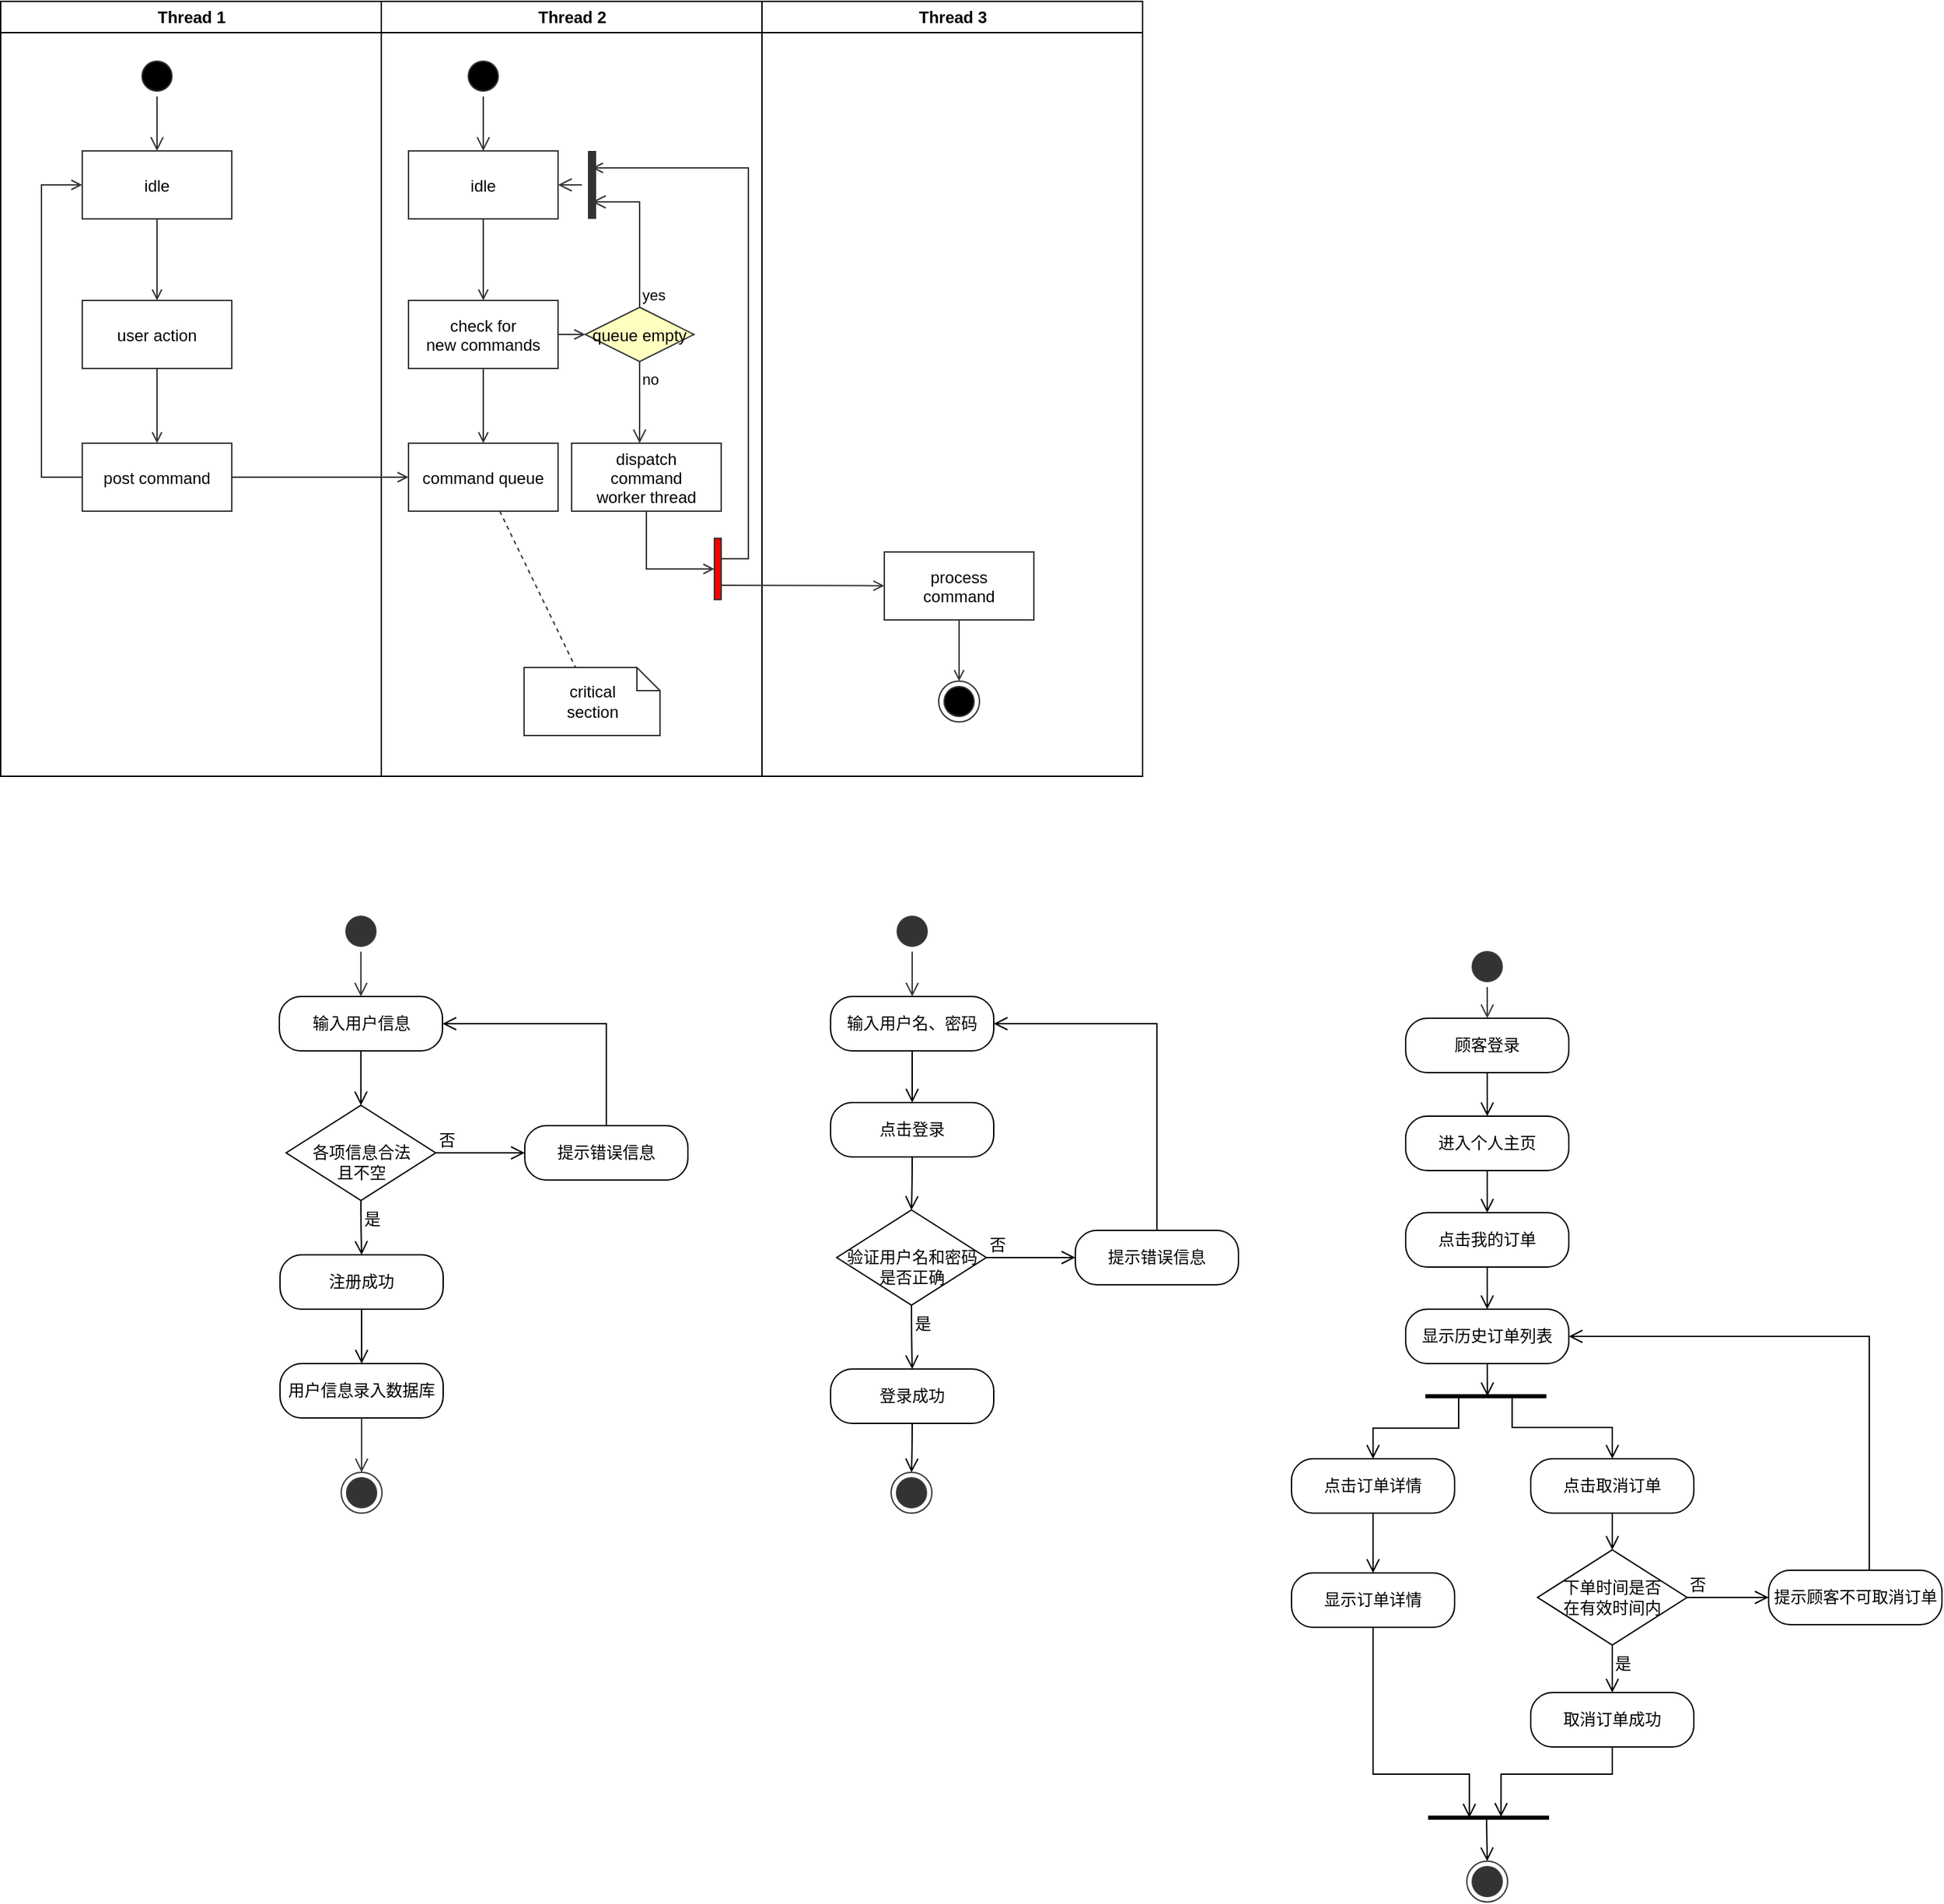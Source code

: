 <mxfile version="20.6.0" type="github">
  <diagram name="Page-1" id="e7e014a7-5840-1c2e-5031-d8a46d1fe8dd">
    <mxGraphModel dx="864" dy="866" grid="0" gridSize="10" guides="1" tooltips="1" connect="1" arrows="1" fold="1" page="1" pageScale="1" pageWidth="2336" pageHeight="1654" background="none" math="0" shadow="0">
      <root>
        <mxCell id="0" />
        <mxCell id="1" parent="0" />
        <mxCell id="2" value="Thread 1" style="swimlane;whiteSpace=wrap" parent="1" vertex="1">
          <mxGeometry x="164.5" y="128" width="280" height="570" as="geometry" />
        </mxCell>
        <mxCell id="5" value="" style="ellipse;shape=startState;fillColor=#000000;strokeColor=#333333;" parent="2" vertex="1">
          <mxGeometry x="100" y="40" width="30" height="30" as="geometry" />
        </mxCell>
        <mxCell id="6" value="" style="edgeStyle=elbowEdgeStyle;elbow=horizontal;verticalAlign=bottom;endArrow=open;endSize=8;strokeColor=#333333;endFill=1;rounded=0" parent="2" source="5" target="7" edge="1">
          <mxGeometry x="100" y="40" as="geometry">
            <mxPoint x="115" y="110" as="targetPoint" />
          </mxGeometry>
        </mxCell>
        <mxCell id="7" value="idle" style="strokeColor=#333333;" parent="2" vertex="1">
          <mxGeometry x="60" y="110" width="110" height="50" as="geometry" />
        </mxCell>
        <mxCell id="8" value="user action" style="strokeColor=#333333;" parent="2" vertex="1">
          <mxGeometry x="60" y="220" width="110" height="50" as="geometry" />
        </mxCell>
        <mxCell id="9" value="" style="endArrow=open;strokeColor=#333333;endFill=1;rounded=0" parent="2" source="7" target="8" edge="1">
          <mxGeometry relative="1" as="geometry" />
        </mxCell>
        <mxCell id="10" value="post command" style="strokeColor=#333333;" parent="2" vertex="1">
          <mxGeometry x="60" y="325" width="110" height="50" as="geometry" />
        </mxCell>
        <mxCell id="11" value="" style="endArrow=open;strokeColor=#333333;endFill=1;rounded=0" parent="2" source="8" target="10" edge="1">
          <mxGeometry relative="1" as="geometry" />
        </mxCell>
        <mxCell id="12" value="" style="edgeStyle=elbowEdgeStyle;elbow=horizontal;strokeColor=#333333;endArrow=open;endFill=1;rounded=0" parent="2" source="10" target="7" edge="1">
          <mxGeometry width="100" height="100" relative="1" as="geometry">
            <mxPoint x="160" y="290" as="sourcePoint" />
            <mxPoint x="260" y="190" as="targetPoint" />
            <Array as="points">
              <mxPoint x="30" y="250" />
            </Array>
          </mxGeometry>
        </mxCell>
        <mxCell id="3" value="Thread 2" style="swimlane;whiteSpace=wrap" parent="1" vertex="1">
          <mxGeometry x="444.5" y="128" width="280" height="570" as="geometry" />
        </mxCell>
        <mxCell id="13" value="" style="ellipse;shape=startState;fillColor=#000000;strokeColor=#333333;" parent="3" vertex="1">
          <mxGeometry x="60" y="40" width="30" height="30" as="geometry" />
        </mxCell>
        <mxCell id="14" value="" style="edgeStyle=elbowEdgeStyle;elbow=horizontal;verticalAlign=bottom;endArrow=open;endSize=8;strokeColor=#333333;endFill=1;rounded=0" parent="3" source="13" target="15" edge="1">
          <mxGeometry x="40" y="20" as="geometry">
            <mxPoint x="55" y="90" as="targetPoint" />
          </mxGeometry>
        </mxCell>
        <mxCell id="15" value="idle" style="strokeColor=#333333;" parent="3" vertex="1">
          <mxGeometry x="20" y="110" width="110" height="50" as="geometry" />
        </mxCell>
        <mxCell id="16" value="check for &#xa;new commands" style="strokeColor=#333333;" parent="3" vertex="1">
          <mxGeometry x="20" y="220" width="110" height="50" as="geometry" />
        </mxCell>
        <mxCell id="17" value="" style="endArrow=open;strokeColor=#333333;endFill=1;rounded=0" parent="3" source="15" target="16" edge="1">
          <mxGeometry relative="1" as="geometry" />
        </mxCell>
        <mxCell id="18" value="command queue" style="strokeColor=#333333;" parent="3" vertex="1">
          <mxGeometry x="20" y="325" width="110" height="50" as="geometry" />
        </mxCell>
        <mxCell id="19" value="" style="endArrow=open;strokeColor=#333333;endFill=1;rounded=0" parent="3" source="16" target="18" edge="1">
          <mxGeometry relative="1" as="geometry" />
        </mxCell>
        <mxCell id="21" value="queue empty" style="rhombus;fillColor=#ffffc0;strokeColor=#333333;" parent="3" vertex="1">
          <mxGeometry x="150" y="225" width="80" height="40" as="geometry" />
        </mxCell>
        <mxCell id="22" value="yes" style="edgeStyle=elbowEdgeStyle;elbow=horizontal;align=left;verticalAlign=bottom;endArrow=open;endSize=8;strokeColor=#333333;exitX=0.5;exitY=0;endFill=1;rounded=0;entryX=0.75;entryY=0.5;entryPerimeter=0" parent="3" source="21" target="25" edge="1">
          <mxGeometry x="-1" relative="1" as="geometry">
            <mxPoint x="160" y="150" as="targetPoint" />
            <Array as="points">
              <mxPoint x="190" y="180" />
            </Array>
          </mxGeometry>
        </mxCell>
        <mxCell id="23" value="no" style="edgeStyle=elbowEdgeStyle;elbow=horizontal;align=left;verticalAlign=top;endArrow=open;endSize=8;strokeColor=#333333;endFill=1;rounded=0" parent="3" source="21" target="30" edge="1">
          <mxGeometry x="-1" relative="1" as="geometry">
            <mxPoint x="190" y="305" as="targetPoint" />
          </mxGeometry>
        </mxCell>
        <mxCell id="24" value="" style="endArrow=open;strokeColor=#333333;endFill=1;rounded=0" parent="3" source="16" target="21" edge="1">
          <mxGeometry relative="1" as="geometry" />
        </mxCell>
        <mxCell id="25" value="" style="shape=line;strokeWidth=6;strokeColor=#333333;rotation=90" parent="3" vertex="1">
          <mxGeometry x="130" y="127.5" width="50" height="15" as="geometry" />
        </mxCell>
        <mxCell id="26" value="" style="edgeStyle=elbowEdgeStyle;elbow=horizontal;verticalAlign=bottom;endArrow=open;endSize=8;strokeColor=#333333;endFill=1;rounded=0" parent="3" source="25" target="15" edge="1">
          <mxGeometry x="130" y="90" as="geometry">
            <mxPoint x="230" y="140" as="targetPoint" />
          </mxGeometry>
        </mxCell>
        <mxCell id="30" value="dispatch&#xa;command&#xa;worker thread" style="strokeColor=#333333;" parent="3" vertex="1">
          <mxGeometry x="140" y="325" width="110" height="50" as="geometry" />
        </mxCell>
        <mxCell id="31" value="critical&#xa;section" style="shape=note;whiteSpace=wrap;size=17;strokeColor=#333333;" parent="3" vertex="1">
          <mxGeometry x="105" y="490" width="100" height="50" as="geometry" />
        </mxCell>
        <mxCell id="32" value="" style="endArrow=none;strokeColor=#333333;endFill=0;rounded=0;dashed=1" parent="3" source="18" target="31" edge="1">
          <mxGeometry relative="1" as="geometry" />
        </mxCell>
        <mxCell id="34" value="" style="whiteSpace=wrap;strokeColor=#333333;fillColor=#FF0000" parent="3" vertex="1">
          <mxGeometry x="245" y="395" width="5" height="45" as="geometry" />
        </mxCell>
        <mxCell id="41" value="" style="edgeStyle=elbowEdgeStyle;elbow=horizontal;entryX=0;entryY=0.5;strokeColor=#333333;endArrow=open;endFill=1;rounded=0" parent="3" source="30" target="34" edge="1">
          <mxGeometry width="100" height="100" relative="1" as="geometry">
            <mxPoint x="60" y="480" as="sourcePoint" />
            <mxPoint x="160" y="380" as="targetPoint" />
            <Array as="points">
              <mxPoint x="195" y="400" />
            </Array>
          </mxGeometry>
        </mxCell>
        <mxCell id="4" value="Thread 3" style="swimlane;whiteSpace=wrap" parent="1" vertex="1">
          <mxGeometry x="724.5" y="128" width="280" height="570" as="geometry" />
        </mxCell>
        <mxCell id="33" value="process&#xa;command" style="strokeColor=#333333;" parent="4" vertex="1">
          <mxGeometry x="90" y="405" width="110" height="50" as="geometry" />
        </mxCell>
        <mxCell id="35" value="" style="edgeStyle=elbowEdgeStyle;elbow=horizontal;strokeColor=#333333;endArrow=open;endFill=1;rounded=0;entryX=0.25;entryY=0.5;entryPerimeter=0" parent="4" target="25" edge="1">
          <mxGeometry width="100" height="100" relative="1" as="geometry">
            <mxPoint x="-30" y="410" as="sourcePoint" />
            <mxPoint x="-120" y="120" as="targetPoint" />
            <Array as="points">
              <mxPoint x="-10" y="135" />
            </Array>
          </mxGeometry>
        </mxCell>
        <mxCell id="37" value="" style="edgeStyle=none;strokeColor=#333333;endArrow=open;endFill=1;rounded=0" parent="4" target="33" edge="1">
          <mxGeometry width="100" height="100" relative="1" as="geometry">
            <mxPoint x="-30" y="429.5" as="sourcePoint" />
            <mxPoint x="90" y="429.5" as="targetPoint" />
          </mxGeometry>
        </mxCell>
        <mxCell id="38" value="" style="ellipse;shape=endState;fillColor=#000000;strokeColor=#333333;" parent="4" vertex="1">
          <mxGeometry x="130" y="500" width="30" height="30" as="geometry" />
        </mxCell>
        <mxCell id="39" value="" style="endArrow=open;strokeColor=#333333;endFill=1;rounded=0" parent="4" source="33" target="38" edge="1">
          <mxGeometry relative="1" as="geometry" />
        </mxCell>
        <mxCell id="20" value="" style="endArrow=open;strokeColor=#333333;endFill=1;rounded=0" parent="1" source="10" target="18" edge="1">
          <mxGeometry relative="1" as="geometry" />
        </mxCell>
        <mxCell id="2PEdcS31-i6fL5ac7267-42" value="" style="html=1;verticalAlign=bottom;endArrow=open;endSize=8;rounded=0;targetPerimeterSpacing=8;entryX=0.5;entryY=0;entryDx=0;entryDy=0;fontStyle=0;fontSize=12;startArrow=none;exitX=0.5;exitY=1;exitDx=0;exitDy=0;fillColor=#eeeeee;strokeColor=#36393d;" edge="1" source="2PEdcS31-i6fL5ac7267-41" parent="1" target="2PEdcS31-i6fL5ac7267-43">
          <mxGeometry relative="1" as="geometry">
            <mxPoint x="429.5" y="840" as="targetPoint" />
            <mxPoint x="430" y="800" as="sourcePoint" />
          </mxGeometry>
        </mxCell>
        <mxCell id="2PEdcS31-i6fL5ac7267-43" value="输入用户信息" style="rounded=1;whiteSpace=wrap;html=1;arcSize=40;fontStyle=0;fontSize=12;" vertex="1" parent="1">
          <mxGeometry x="369.5" y="860" width="120" height="40" as="geometry" />
        </mxCell>
        <mxCell id="2PEdcS31-i6fL5ac7267-44" value="" style="edgeStyle=orthogonalEdgeStyle;html=1;verticalAlign=bottom;endArrow=open;endSize=8;rounded=0;sourcePerimeterSpacing=8;targetPerimeterSpacing=8;curved=1;exitX=0.5;exitY=1;exitDx=0;exitDy=0;entryX=0.5;entryY=0;entryDx=0;entryDy=0;fontStyle=0;fontSize=12;" edge="1" source="2PEdcS31-i6fL5ac7267-43" parent="1" target="2PEdcS31-i6fL5ac7267-45">
          <mxGeometry relative="1" as="geometry">
            <mxPoint x="429.5" y="950" as="targetPoint" />
          </mxGeometry>
        </mxCell>
        <mxCell id="2PEdcS31-i6fL5ac7267-45" value="&lt;br style=&quot;font-size: 12px;&quot;&gt;各项信息合法&lt;br style=&quot;font-size: 12px;&quot;&gt;且不空" style="rhombus;whiteSpace=wrap;html=1;fontStyle=0;fontSize=12;" vertex="1" parent="1">
          <mxGeometry x="374.5" y="940" width="110" height="70" as="geometry" />
        </mxCell>
        <mxCell id="2PEdcS31-i6fL5ac7267-46" value="否" style="html=1;align=left;verticalAlign=bottom;endArrow=open;endSize=8;rounded=0;sourcePerimeterSpacing=8;targetPerimeterSpacing=8;exitX=1;exitY=0.5;exitDx=0;exitDy=0;entryX=0;entryY=0.5;entryDx=0;entryDy=0;fontStyle=0;fontSize=12;" edge="1" source="2PEdcS31-i6fL5ac7267-45" parent="1" target="2PEdcS31-i6fL5ac7267-50">
          <mxGeometry x="-1" relative="1" as="geometry">
            <mxPoint x="600" y="975" as="targetPoint" />
          </mxGeometry>
        </mxCell>
        <mxCell id="2PEdcS31-i6fL5ac7267-47" value="是" style="edgeStyle=orthogonalEdgeStyle;html=1;align=left;verticalAlign=top;endArrow=open;endSize=8;rounded=0;sourcePerimeterSpacing=8;targetPerimeterSpacing=8;curved=1;exitX=0.5;exitY=1;exitDx=0;exitDy=0;entryX=0.5;entryY=0;entryDx=0;entryDy=0;fontStyle=0;fontSize=12;" edge="1" source="2PEdcS31-i6fL5ac7267-45" parent="1" target="2PEdcS31-i6fL5ac7267-48">
          <mxGeometry x="-1" relative="1" as="geometry">
            <mxPoint x="430" y="1060" as="targetPoint" />
          </mxGeometry>
        </mxCell>
        <mxCell id="2PEdcS31-i6fL5ac7267-48" value="注册成功" style="rounded=1;whiteSpace=wrap;html=1;arcSize=40;fontStyle=0;fontSize=12;" vertex="1" parent="1">
          <mxGeometry x="370" y="1050" width="120" height="40" as="geometry" />
        </mxCell>
        <mxCell id="2PEdcS31-i6fL5ac7267-49" value="" style="edgeStyle=orthogonalEdgeStyle;html=1;verticalAlign=bottom;endArrow=open;endSize=8;rounded=0;sourcePerimeterSpacing=8;targetPerimeterSpacing=8;curved=1;exitX=0.5;exitY=1;exitDx=0;exitDy=0;entryX=0.5;entryY=0;entryDx=0;entryDy=0;fontStyle=0;fontSize=12;" edge="1" source="2PEdcS31-i6fL5ac7267-48" parent="1" target="2PEdcS31-i6fL5ac7267-52">
          <mxGeometry relative="1" as="geometry">
            <mxPoint x="430" y="1169" as="targetPoint" />
          </mxGeometry>
        </mxCell>
        <mxCell id="2PEdcS31-i6fL5ac7267-50" value="提示错误信息" style="rounded=1;whiteSpace=wrap;html=1;arcSize=40;fontStyle=0;fontSize=12;" vertex="1" parent="1">
          <mxGeometry x="550" y="955" width="120" height="40" as="geometry" />
        </mxCell>
        <mxCell id="2PEdcS31-i6fL5ac7267-51" value="" style="edgeStyle=orthogonalEdgeStyle;html=1;verticalAlign=bottom;endArrow=open;endSize=8;rounded=0;sourcePerimeterSpacing=8;targetPerimeterSpacing=8;entryX=1;entryY=0.5;entryDx=0;entryDy=0;exitX=0.5;exitY=0;exitDx=0;exitDy=0;fontStyle=0;fontSize=12;" edge="1" source="2PEdcS31-i6fL5ac7267-50" parent="1" target="2PEdcS31-i6fL5ac7267-43">
          <mxGeometry relative="1" as="geometry">
            <mxPoint x="680" y="1060" as="targetPoint" />
            <Array as="points">
              <mxPoint x="610" y="880" />
            </Array>
          </mxGeometry>
        </mxCell>
        <mxCell id="2PEdcS31-i6fL5ac7267-52" value="用户信息录入数据库" style="rounded=1;whiteSpace=wrap;html=1;arcSize=40;fontStyle=0;fontSize=12;" vertex="1" parent="1">
          <mxGeometry x="370" y="1130" width="120" height="40" as="geometry" />
        </mxCell>
        <mxCell id="2PEdcS31-i6fL5ac7267-53" value="" style="edgeStyle=orthogonalEdgeStyle;html=1;verticalAlign=bottom;endArrow=open;endSize=8;rounded=0;sourcePerimeterSpacing=8;targetPerimeterSpacing=8;curved=1;exitX=0.5;exitY=1;exitDx=0;exitDy=0;entryX=0.5;entryY=0;entryDx=0;entryDy=0;fillColor=#eeeeee;strokeColor=#36393d;" edge="1" source="2PEdcS31-i6fL5ac7267-52" parent="1" target="2PEdcS31-i6fL5ac7267-54">
          <mxGeometry relative="1" as="geometry">
            <mxPoint x="430" y="1290" as="targetPoint" />
          </mxGeometry>
        </mxCell>
        <mxCell id="2PEdcS31-i6fL5ac7267-54" value="" style="ellipse;html=1;shape=endState;fillColor=#333333;strokeColor=#36393d;" vertex="1" parent="1">
          <mxGeometry x="415" y="1210" width="30" height="30" as="geometry" />
        </mxCell>
        <mxCell id="2PEdcS31-i6fL5ac7267-41" value="" style="ellipse;html=1;shape=startState;fillColor=#333333;strokeColor=#36393d;" vertex="1" parent="1">
          <mxGeometry x="414.5" y="797" width="30" height="30" as="geometry" />
        </mxCell>
        <mxCell id="2PEdcS31-i6fL5ac7267-56" value="" style="html=1;verticalAlign=bottom;endArrow=open;endSize=8;rounded=0;targetPerimeterSpacing=8;entryX=0.5;entryY=0;entryDx=0;entryDy=0;fontStyle=0;fontSize=12;startArrow=none;exitX=0.5;exitY=1;exitDx=0;exitDy=0;fillColor=#eeeeee;strokeColor=#36393d;" edge="1" parent="1" source="2PEdcS31-i6fL5ac7267-69" target="2PEdcS31-i6fL5ac7267-57">
          <mxGeometry relative="1" as="geometry">
            <mxPoint x="835" y="840" as="targetPoint" />
            <mxPoint x="835.5" y="800" as="sourcePoint" />
          </mxGeometry>
        </mxCell>
        <mxCell id="2PEdcS31-i6fL5ac7267-57" value="输入用户名、密码" style="rounded=1;whiteSpace=wrap;html=1;arcSize=40;fontStyle=0;fontSize=12;" vertex="1" parent="1">
          <mxGeometry x="775" y="860" width="120" height="40" as="geometry" />
        </mxCell>
        <mxCell id="2PEdcS31-i6fL5ac7267-58" value="" style="edgeStyle=orthogonalEdgeStyle;html=1;verticalAlign=bottom;endArrow=open;endSize=8;rounded=0;sourcePerimeterSpacing=8;targetPerimeterSpacing=8;curved=1;exitX=0.5;exitY=1;exitDx=0;exitDy=0;entryX=0.5;entryY=0;entryDx=0;entryDy=0;fontStyle=0;fontSize=12;" edge="1" parent="1" source="2PEdcS31-i6fL5ac7267-57" target="2PEdcS31-i6fL5ac7267-70">
          <mxGeometry relative="1" as="geometry">
            <mxPoint x="835" y="950" as="targetPoint" />
          </mxGeometry>
        </mxCell>
        <mxCell id="2PEdcS31-i6fL5ac7267-59" value="&lt;br&gt;验证用户名和密码&lt;br&gt;是否正确" style="rhombus;whiteSpace=wrap;html=1;fontStyle=0;fontSize=12;" vertex="1" parent="1">
          <mxGeometry x="779.5" y="1017" width="110" height="70" as="geometry" />
        </mxCell>
        <mxCell id="2PEdcS31-i6fL5ac7267-60" value="否" style="html=1;align=left;verticalAlign=bottom;endArrow=open;endSize=8;rounded=0;sourcePerimeterSpacing=8;targetPerimeterSpacing=8;exitX=1;exitY=0.5;exitDx=0;exitDy=0;entryX=0;entryY=0.5;entryDx=0;entryDy=0;fontStyle=0;fontSize=12;" edge="1" parent="1" source="2PEdcS31-i6fL5ac7267-59" target="2PEdcS31-i6fL5ac7267-64">
          <mxGeometry x="-1" relative="1" as="geometry">
            <mxPoint x="1005" y="1052" as="targetPoint" />
          </mxGeometry>
        </mxCell>
        <mxCell id="2PEdcS31-i6fL5ac7267-61" value="是" style="edgeStyle=orthogonalEdgeStyle;html=1;align=left;verticalAlign=top;endArrow=open;endSize=8;rounded=0;sourcePerimeterSpacing=8;targetPerimeterSpacing=8;curved=1;exitX=0.5;exitY=1;exitDx=0;exitDy=0;entryX=0.5;entryY=0;entryDx=0;entryDy=0;fontStyle=0;fontSize=12;" edge="1" parent="1" source="2PEdcS31-i6fL5ac7267-59" target="2PEdcS31-i6fL5ac7267-62">
          <mxGeometry x="-1" relative="1" as="geometry">
            <mxPoint x="835" y="1145" as="targetPoint" />
          </mxGeometry>
        </mxCell>
        <mxCell id="2PEdcS31-i6fL5ac7267-62" value="登录成功" style="rounded=1;whiteSpace=wrap;html=1;arcSize=40;fontStyle=0;fontSize=12;" vertex="1" parent="1">
          <mxGeometry x="775" y="1134" width="120" height="40" as="geometry" />
        </mxCell>
        <mxCell id="2PEdcS31-i6fL5ac7267-63" value="" style="edgeStyle=orthogonalEdgeStyle;html=1;verticalAlign=bottom;endArrow=open;endSize=8;rounded=0;sourcePerimeterSpacing=8;targetPerimeterSpacing=8;curved=1;exitX=0.5;exitY=1;exitDx=0;exitDy=0;entryX=0.5;entryY=0;entryDx=0;entryDy=0;fontStyle=0;fontSize=12;" edge="1" parent="1" source="2PEdcS31-i6fL5ac7267-62" target="2PEdcS31-i6fL5ac7267-68">
          <mxGeometry relative="1" as="geometry">
            <mxPoint x="835" y="1215" as="targetPoint" />
          </mxGeometry>
        </mxCell>
        <mxCell id="2PEdcS31-i6fL5ac7267-64" value="提示错误信息" style="rounded=1;whiteSpace=wrap;html=1;arcSize=40;fontStyle=0;fontSize=12;" vertex="1" parent="1">
          <mxGeometry x="955" y="1032" width="120" height="40" as="geometry" />
        </mxCell>
        <mxCell id="2PEdcS31-i6fL5ac7267-65" value="" style="edgeStyle=orthogonalEdgeStyle;html=1;verticalAlign=bottom;endArrow=open;endSize=8;rounded=0;sourcePerimeterSpacing=8;targetPerimeterSpacing=8;entryX=1;entryY=0.5;entryDx=0;entryDy=0;exitX=0.5;exitY=0;exitDx=0;exitDy=0;fontStyle=0;fontSize=12;" edge="1" parent="1" source="2PEdcS31-i6fL5ac7267-64" target="2PEdcS31-i6fL5ac7267-57">
          <mxGeometry relative="1" as="geometry">
            <mxPoint x="1085.5" y="1060" as="targetPoint" />
            <Array as="points">
              <mxPoint x="1015.5" y="880" />
            </Array>
          </mxGeometry>
        </mxCell>
        <mxCell id="2PEdcS31-i6fL5ac7267-68" value="" style="ellipse;html=1;shape=endState;fillColor=#333333;strokeColor=#36393d;" vertex="1" parent="1">
          <mxGeometry x="819.5" y="1210" width="30" height="30" as="geometry" />
        </mxCell>
        <mxCell id="2PEdcS31-i6fL5ac7267-69" value="" style="ellipse;html=1;shape=startState;fillColor=#333333;strokeColor=#36393d;" vertex="1" parent="1">
          <mxGeometry x="820" y="797" width="30" height="30" as="geometry" />
        </mxCell>
        <mxCell id="2PEdcS31-i6fL5ac7267-70" value="点击登录" style="rounded=1;whiteSpace=wrap;html=1;arcSize=40;fontStyle=0;fontSize=12;" vertex="1" parent="1">
          <mxGeometry x="775" y="938" width="120" height="40" as="geometry" />
        </mxCell>
        <mxCell id="2PEdcS31-i6fL5ac7267-71" value="" style="edgeStyle=orthogonalEdgeStyle;html=1;verticalAlign=bottom;endArrow=open;endSize=8;rounded=0;sourcePerimeterSpacing=8;targetPerimeterSpacing=8;curved=1;exitX=0.5;exitY=1;exitDx=0;exitDy=0;entryX=0.5;entryY=0;entryDx=0;entryDy=0;fontStyle=0;fontSize=12;" edge="1" parent="1" source="2PEdcS31-i6fL5ac7267-70" target="2PEdcS31-i6fL5ac7267-59">
          <mxGeometry relative="1" as="geometry">
            <mxPoint x="705.5" y="971" as="targetPoint" />
          </mxGeometry>
        </mxCell>
        <mxCell id="2PEdcS31-i6fL5ac7267-72" value="" style="html=1;verticalAlign=bottom;endArrow=open;endSize=8;rounded=0;targetPerimeterSpacing=8;entryX=0.5;entryY=0;entryDx=0;entryDy=0;fontStyle=0;fontSize=12;startArrow=none;exitX=0.5;exitY=1;exitDx=0;exitDy=0;fillColor=#eeeeee;strokeColor=#36393d;" edge="1" parent="1" source="2PEdcS31-i6fL5ac7267-83" target="2PEdcS31-i6fL5ac7267-73">
          <mxGeometry relative="1" as="geometry">
            <mxPoint x="1258" y="856" as="targetPoint" />
            <mxPoint x="1258.5" y="816" as="sourcePoint" />
          </mxGeometry>
        </mxCell>
        <mxCell id="2PEdcS31-i6fL5ac7267-73" value="顾客登录" style="rounded=1;whiteSpace=wrap;html=1;arcSize=40;fontStyle=0;fontSize=12;" vertex="1" parent="1">
          <mxGeometry x="1198" y="876" width="120" height="40" as="geometry" />
        </mxCell>
        <mxCell id="2PEdcS31-i6fL5ac7267-74" value="" style="edgeStyle=orthogonalEdgeStyle;html=1;verticalAlign=bottom;endArrow=open;endSize=8;rounded=0;sourcePerimeterSpacing=8;targetPerimeterSpacing=8;curved=1;exitX=0.5;exitY=1;exitDx=0;exitDy=0;entryX=0.5;entryY=0;entryDx=0;entryDy=0;fontStyle=0;fontSize=12;" edge="1" parent="1" source="2PEdcS31-i6fL5ac7267-73" target="2PEdcS31-i6fL5ac7267-84">
          <mxGeometry relative="1" as="geometry">
            <mxPoint x="1258" y="966" as="targetPoint" />
          </mxGeometry>
        </mxCell>
        <mxCell id="2PEdcS31-i6fL5ac7267-79" value="" style="html=1;verticalAlign=bottom;endArrow=open;endSize=8;rounded=0;sourcePerimeterSpacing=8;targetPerimeterSpacing=8;exitX=0.483;exitY=0.5;exitDx=0;exitDy=0;entryX=0.5;entryY=0;entryDx=0;entryDy=0;fontStyle=0;fontSize=12;exitPerimeter=0;" edge="1" parent="1" source="2PEdcS31-i6fL5ac7267-103" target="2PEdcS31-i6fL5ac7267-82">
          <mxGeometry relative="1" as="geometry">
            <mxPoint x="1249" y="1588" as="targetPoint" />
            <mxPoint x="1249" y="1547" as="sourcePoint" />
          </mxGeometry>
        </mxCell>
        <mxCell id="2PEdcS31-i6fL5ac7267-81" value="" style="edgeStyle=orthogonalEdgeStyle;html=1;verticalAlign=bottom;endArrow=open;endSize=8;rounded=0;sourcePerimeterSpacing=8;targetPerimeterSpacing=8;entryX=1;entryY=0.5;entryDx=0;entryDy=0;exitX=0.5;exitY=0;exitDx=0;exitDy=0;fontStyle=0;fontSize=12;" edge="1" parent="1" source="2PEdcS31-i6fL5ac7267-98" target="2PEdcS31-i6fL5ac7267-88">
          <mxGeometry relative="1" as="geometry">
            <mxPoint x="1509.5" y="1063" as="targetPoint" />
            <Array as="points">
              <mxPoint x="1533" y="1289" />
              <mxPoint x="1539" y="1289" />
              <mxPoint x="1539" y="1097" />
            </Array>
            <mxPoint x="1436" y="1303" as="sourcePoint" />
          </mxGeometry>
        </mxCell>
        <mxCell id="2PEdcS31-i6fL5ac7267-82" value="" style="ellipse;html=1;shape=endState;fillColor=#333333;strokeColor=#36393d;" vertex="1" parent="1">
          <mxGeometry x="1243" y="1496" width="30" height="30" as="geometry" />
        </mxCell>
        <mxCell id="2PEdcS31-i6fL5ac7267-83" value="" style="ellipse;html=1;shape=startState;fillColor=#333333;strokeColor=#36393d;" vertex="1" parent="1">
          <mxGeometry x="1243" y="823" width="30" height="30" as="geometry" />
        </mxCell>
        <mxCell id="2PEdcS31-i6fL5ac7267-84" value="进入个人主页" style="rounded=1;whiteSpace=wrap;html=1;arcSize=40;fontStyle=0;fontSize=12;" vertex="1" parent="1">
          <mxGeometry x="1198" y="948" width="120" height="40" as="geometry" />
        </mxCell>
        <mxCell id="2PEdcS31-i6fL5ac7267-85" value="" style="edgeStyle=orthogonalEdgeStyle;html=1;verticalAlign=bottom;endArrow=open;endSize=8;rounded=0;sourcePerimeterSpacing=8;targetPerimeterSpacing=8;curved=1;exitX=0.5;exitY=1;exitDx=0;exitDy=0;entryX=0.5;entryY=0;entryDx=0;entryDy=0;fontStyle=0;fontSize=12;" edge="1" parent="1" source="2PEdcS31-i6fL5ac7267-84" target="2PEdcS31-i6fL5ac7267-86">
          <mxGeometry relative="1" as="geometry">
            <mxPoint x="1128.5" y="987" as="targetPoint" />
          </mxGeometry>
        </mxCell>
        <mxCell id="2PEdcS31-i6fL5ac7267-86" value="点击我的订单" style="rounded=1;whiteSpace=wrap;html=1;arcSize=40;fontStyle=0;fontSize=12;" vertex="1" parent="1">
          <mxGeometry x="1198" y="1019" width="120" height="40" as="geometry" />
        </mxCell>
        <mxCell id="2PEdcS31-i6fL5ac7267-87" value="" style="html=1;verticalAlign=bottom;endArrow=open;endSize=8;rounded=0;sourcePerimeterSpacing=8;targetPerimeterSpacing=8;exitX=0.5;exitY=1;exitDx=0;exitDy=0;fontStyle=0;fontSize=12;entryX=0.5;entryY=0;entryDx=0;entryDy=0;" edge="1" parent="1" source="2PEdcS31-i6fL5ac7267-86" target="2PEdcS31-i6fL5ac7267-88">
          <mxGeometry relative="1" as="geometry">
            <mxPoint x="1258" y="1126" as="targetPoint" />
          </mxGeometry>
        </mxCell>
        <mxCell id="2PEdcS31-i6fL5ac7267-88" value="显示历史订单列表" style="rounded=1;whiteSpace=wrap;html=1;arcSize=40;fontStyle=0;fontSize=12;" vertex="1" parent="1">
          <mxGeometry x="1198" y="1090" width="120" height="40" as="geometry" />
        </mxCell>
        <mxCell id="2PEdcS31-i6fL5ac7267-89" value="" style="html=1;verticalAlign=bottom;endArrow=open;endSize=8;rounded=0;sourcePerimeterSpacing=8;targetPerimeterSpacing=8;exitX=0.5;exitY=1;exitDx=0;exitDy=0;fontStyle=0;fontSize=12;entryX=0.513;entryY=0.5;entryDx=0;entryDy=0;entryPerimeter=0;" edge="1" parent="1" source="2PEdcS31-i6fL5ac7267-88" target="2PEdcS31-i6fL5ac7267-90">
          <mxGeometry relative="1" as="geometry">
            <mxPoint x="1261" y="1164" as="targetPoint" />
          </mxGeometry>
        </mxCell>
        <mxCell id="2PEdcS31-i6fL5ac7267-90" value="" style="line;strokeWidth=3;fillColor=none;align=left;verticalAlign=middle;spacingTop=-1;spacingLeft=3;spacingRight=3;rotatable=0;labelPosition=right;points=[];portConstraint=eastwest;strokeColor=inherit;fontSize=12;" vertex="1" parent="1">
          <mxGeometry x="1212.5" y="1150" width="89" height="8" as="geometry" />
        </mxCell>
        <mxCell id="2PEdcS31-i6fL5ac7267-91" value="点击订单详情" style="rounded=1;whiteSpace=wrap;html=1;arcSize=40;fontStyle=0;fontSize=12;" vertex="1" parent="1">
          <mxGeometry x="1114" y="1200" width="120" height="40" as="geometry" />
        </mxCell>
        <mxCell id="2PEdcS31-i6fL5ac7267-92" value="点击取消订单" style="rounded=1;whiteSpace=wrap;html=1;arcSize=40;fontStyle=0;fontSize=12;" vertex="1" parent="1">
          <mxGeometry x="1290" y="1200" width="120" height="40" as="geometry" />
        </mxCell>
        <mxCell id="2PEdcS31-i6fL5ac7267-93" value="" style="html=1;verticalAlign=bottom;endArrow=open;endSize=8;rounded=0;sourcePerimeterSpacing=8;targetPerimeterSpacing=8;exitX=0.275;exitY=0.625;exitDx=0;exitDy=0;fontStyle=0;fontSize=12;entryX=0.5;entryY=0;entryDx=0;entryDy=0;exitPerimeter=0;edgeStyle=elbowEdgeStyle;elbow=vertical;" edge="1" parent="1" source="2PEdcS31-i6fL5ac7267-90" target="2PEdcS31-i6fL5ac7267-91">
          <mxGeometry relative="1" as="geometry">
            <mxPoint x="1268.5" y="1094" as="targetPoint" />
            <mxPoint x="1268.5" y="1065" as="sourcePoint" />
          </mxGeometry>
        </mxCell>
        <mxCell id="2PEdcS31-i6fL5ac7267-94" value="" style="html=1;verticalAlign=bottom;endArrow=open;endSize=8;rounded=0;sourcePerimeterSpacing=8;targetPerimeterSpacing=8;exitX=0.717;exitY=0.458;exitDx=0;exitDy=0;fontStyle=0;fontSize=12;entryX=0.5;entryY=0;entryDx=0;entryDy=0;exitPerimeter=0;edgeStyle=elbowEdgeStyle;elbow=vertical;" edge="1" parent="1" source="2PEdcS31-i6fL5ac7267-90" target="2PEdcS31-i6fL5ac7267-92">
          <mxGeometry relative="1" as="geometry">
            <mxPoint x="1278.5" y="1104" as="targetPoint" />
            <mxPoint x="1278.5" y="1075" as="sourcePoint" />
          </mxGeometry>
        </mxCell>
        <mxCell id="2PEdcS31-i6fL5ac7267-95" value="下单时间是否&lt;br&gt;在有效时间内" style="rhombus;whiteSpace=wrap;html=1;fontStyle=0;fontSize=12;" vertex="1" parent="1">
          <mxGeometry x="1295" y="1267" width="110" height="70" as="geometry" />
        </mxCell>
        <mxCell id="2PEdcS31-i6fL5ac7267-96" value="否" style="html=1;align=left;verticalAlign=bottom;endArrow=open;endSize=8;rounded=0;sourcePerimeterSpacing=8;targetPerimeterSpacing=8;exitX=1;exitY=0.5;exitDx=0;exitDy=0;entryX=0;entryY=0.5;entryDx=0;entryDy=0;fontStyle=0;fontSize=12;" edge="1" parent="1" source="2PEdcS31-i6fL5ac7267-95" target="2PEdcS31-i6fL5ac7267-98">
          <mxGeometry x="-1" relative="1" as="geometry">
            <mxPoint x="1522.5" y="1309" as="targetPoint" />
          </mxGeometry>
        </mxCell>
        <mxCell id="2PEdcS31-i6fL5ac7267-97" value="是" style="html=1;align=left;verticalAlign=top;endArrow=open;endSize=8;rounded=0;sourcePerimeterSpacing=8;targetPerimeterSpacing=8;exitX=0.5;exitY=1;exitDx=0;exitDy=0;entryX=0.5;entryY=0;entryDx=0;entryDy=0;fontStyle=0;fontSize=12;" edge="1" parent="1" source="2PEdcS31-i6fL5ac7267-95" target="2PEdcS31-i6fL5ac7267-101">
          <mxGeometry x="-1" relative="1" as="geometry">
            <mxPoint x="1352.5" y="1391" as="targetPoint" />
          </mxGeometry>
        </mxCell>
        <mxCell id="2PEdcS31-i6fL5ac7267-98" value="提示顾客不可取消订单" style="rounded=1;whiteSpace=wrap;html=1;arcSize=40;fontStyle=0;fontSize=12;" vertex="1" parent="1">
          <mxGeometry x="1465" y="1282" width="127.5" height="40" as="geometry" />
        </mxCell>
        <mxCell id="2PEdcS31-i6fL5ac7267-99" value="" style="edgeStyle=orthogonalEdgeStyle;html=1;align=left;verticalAlign=top;endArrow=open;endSize=8;rounded=0;sourcePerimeterSpacing=8;targetPerimeterSpacing=8;curved=1;exitX=0.5;exitY=1;exitDx=0;exitDy=0;entryX=0.5;entryY=0;entryDx=0;entryDy=0;fontStyle=0;fontSize=12;" edge="1" parent="1" source="2PEdcS31-i6fL5ac7267-92" target="2PEdcS31-i6fL5ac7267-95">
          <mxGeometry x="-1" relative="1" as="geometry">
            <mxPoint x="1362.5" y="1401" as="targetPoint" />
            <mxPoint x="1362" y="1354" as="sourcePoint" />
          </mxGeometry>
        </mxCell>
        <mxCell id="2PEdcS31-i6fL5ac7267-101" value="取消订单成功" style="rounded=1;whiteSpace=wrap;html=1;arcSize=40;fontStyle=0;fontSize=12;" vertex="1" parent="1">
          <mxGeometry x="1290" y="1372" width="120" height="40" as="geometry" />
        </mxCell>
        <mxCell id="2PEdcS31-i6fL5ac7267-102" value="" style="edgeStyle=elbowEdgeStyle;html=1;verticalAlign=bottom;endArrow=open;endSize=8;rounded=0;sourcePerimeterSpacing=8;targetPerimeterSpacing=8;exitX=0.5;exitY=1;exitDx=0;exitDy=0;entryX=0.603;entryY=0.417;entryDx=0;entryDy=0;fontStyle=0;fontSize=12;entryPerimeter=0;elbow=vertical;" edge="1" parent="1" source="2PEdcS31-i6fL5ac7267-101" target="2PEdcS31-i6fL5ac7267-103">
          <mxGeometry relative="1" as="geometry">
            <mxPoint x="1403.5" y="1475" as="targetPoint" />
            <Array as="points">
              <mxPoint x="1317" y="1432" />
            </Array>
          </mxGeometry>
        </mxCell>
        <mxCell id="2PEdcS31-i6fL5ac7267-103" value="" style="line;strokeWidth=3;fillColor=none;align=left;verticalAlign=middle;spacingTop=-1;spacingLeft=3;spacingRight=3;rotatable=0;labelPosition=right;points=[];portConstraint=eastwest;strokeColor=inherit;fontSize=12;" vertex="1" parent="1">
          <mxGeometry x="1214.5" y="1460" width="89" height="8" as="geometry" />
        </mxCell>
        <mxCell id="2PEdcS31-i6fL5ac7267-104" value="显示订单详情" style="rounded=1;whiteSpace=wrap;html=1;arcSize=40;fontStyle=0;fontSize=12;" vertex="1" parent="1">
          <mxGeometry x="1114" y="1284" width="120" height="40" as="geometry" />
        </mxCell>
        <mxCell id="2PEdcS31-i6fL5ac7267-105" value="" style="html=1;verticalAlign=bottom;endArrow=open;endSize=8;rounded=0;sourcePerimeterSpacing=8;targetPerimeterSpacing=8;exitX=0.5;exitY=1;exitDx=0;exitDy=0;fontStyle=0;fontSize=12;entryX=0.341;entryY=0.5;entryDx=0;entryDy=0;entryPerimeter=0;edgeStyle=elbowEdgeStyle;elbow=vertical;" edge="1" parent="1" source="2PEdcS31-i6fL5ac7267-104" target="2PEdcS31-i6fL5ac7267-103">
          <mxGeometry relative="1" as="geometry">
            <mxPoint x="1184" y="1210" as="targetPoint" />
            <mxPoint x="1246.475" y="1173" as="sourcePoint" />
            <Array as="points">
              <mxPoint x="1214" y="1432" />
              <mxPoint x="1207" y="1449" />
            </Array>
          </mxGeometry>
        </mxCell>
        <mxCell id="2PEdcS31-i6fL5ac7267-106" value="" style="html=1;verticalAlign=bottom;endArrow=open;endSize=8;rounded=0;sourcePerimeterSpacing=8;targetPerimeterSpacing=8;exitX=0.5;exitY=1;exitDx=0;exitDy=0;fontStyle=0;fontSize=12;entryX=0.5;entryY=0;entryDx=0;entryDy=0;" edge="1" parent="1" source="2PEdcS31-i6fL5ac7267-91" target="2PEdcS31-i6fL5ac7267-104">
          <mxGeometry relative="1" as="geometry">
            <mxPoint x="1194" y="1220" as="targetPoint" />
            <mxPoint x="1256.475" y="1183" as="sourcePoint" />
          </mxGeometry>
        </mxCell>
      </root>
    </mxGraphModel>
  </diagram>
</mxfile>
